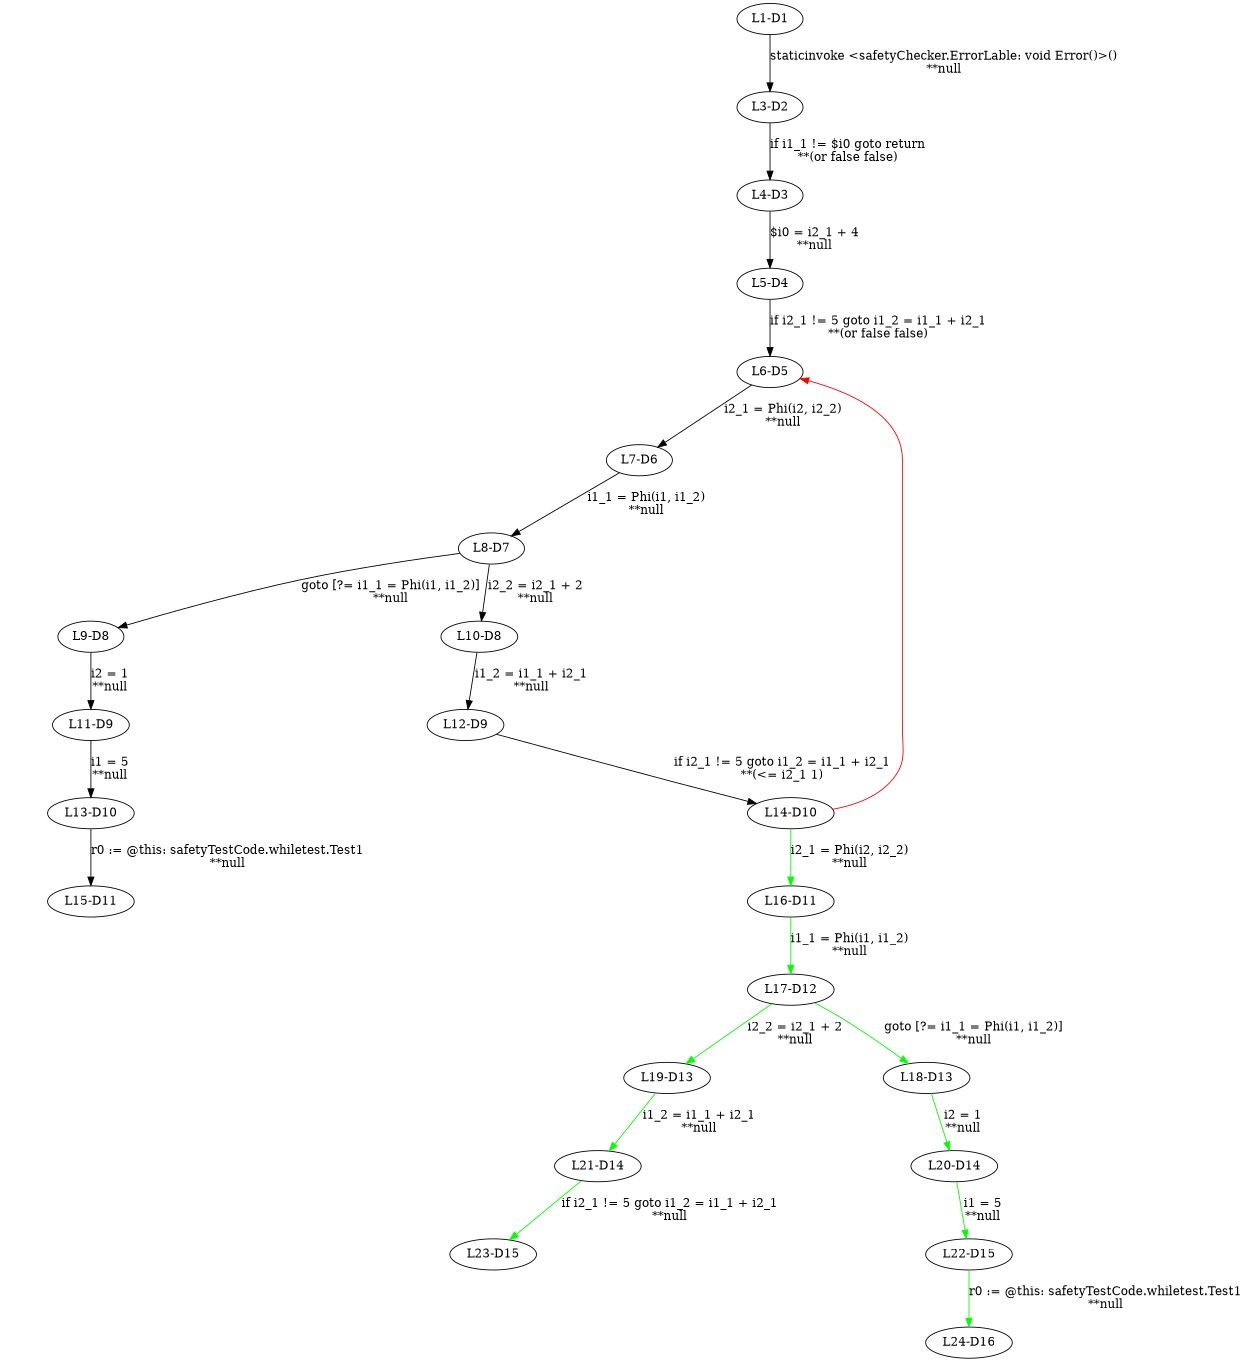 digraph { 
	ratio="fill";
	size="8.3,10.7!";
	margin=0;
	"L1-D1" -> "L3-D2"[label="staticinvoke <safetyChecker.ErrorLable: void Error()>()
**null"];
	"L3-D2" -> "L4-D3"[label="if i1_1 != $i0 goto return
**(or false false)"];
	"L4-D3" -> "L5-D4"[label="$i0 = i2_1 + 4
**null"];
	"L5-D4" -> "L6-D5"[label="if i2_1 != 5 goto i1_2 = i1_1 + i2_1
**(or false false)"];
	"L6-D5" -> "L7-D6"[label="i2_1 = Phi(i2, i2_2)
**null"];
	"L7-D6" -> "L8-D7"[label="i1_1 = Phi(i1, i1_2)
**null"];
	"L8-D7" -> "L9-D8"[label="goto [?= i1_1 = Phi(i1, i1_2)]
**null"];
	"L8-D7" -> "L10-D8"[label="i2_2 = i2_1 + 2
**null"];
	"L9-D8" -> "L11-D9"[label="i2 = 1
**null"];
	"L10-D8" -> "L12-D9"[label="i1_2 = i1_1 + i2_1
**null"];
	"L11-D9" -> "L13-D10"[label="i1 = 5
**null"];
	"L12-D9" -> "L14-D10"[label="if i2_1 != 5 goto i1_2 = i1_1 + i2_1
**(<= i2_1 1)"];
	"L13-D10" -> "L15-D11"[label="r0 := @this: safetyTestCode.whiletest.Test1
**null"];
	"L14-D10" -> "L16-D11"[color =green, label="i2_1 = Phi(i2, i2_2)
**null"];
	"L16-D11" -> "L17-D12"[color =green, label="i1_1 = Phi(i1, i1_2)
**null"];
	"L17-D12" -> "L19-D13"[color =green, label="i2_2 = i2_1 + 2
**null"];
	"L17-D12" -> "L18-D13"[color =green, label="goto [?= i1_1 = Phi(i1, i1_2)]
**null"];
	"L19-D13" -> "L21-D14"[color =green, label="i1_2 = i1_1 + i2_1
**null"];
	"L18-D13" -> "L20-D14"[color =green, label="i2 = 1
**null"];
	"L21-D14" -> "L23-D15"[color =green, label="if i2_1 != 5 goto i1_2 = i1_1 + i2_1
**null"];
	"L20-D14" -> "L22-D15"[color =green, label="i1 = 5
**null"];
	"L22-D15" -> "L24-D16"[color =green, label="r0 := @this: safetyTestCode.whiletest.Test1
**null"];
	"L14-D10" -> "L6-D5"[color=red];
}